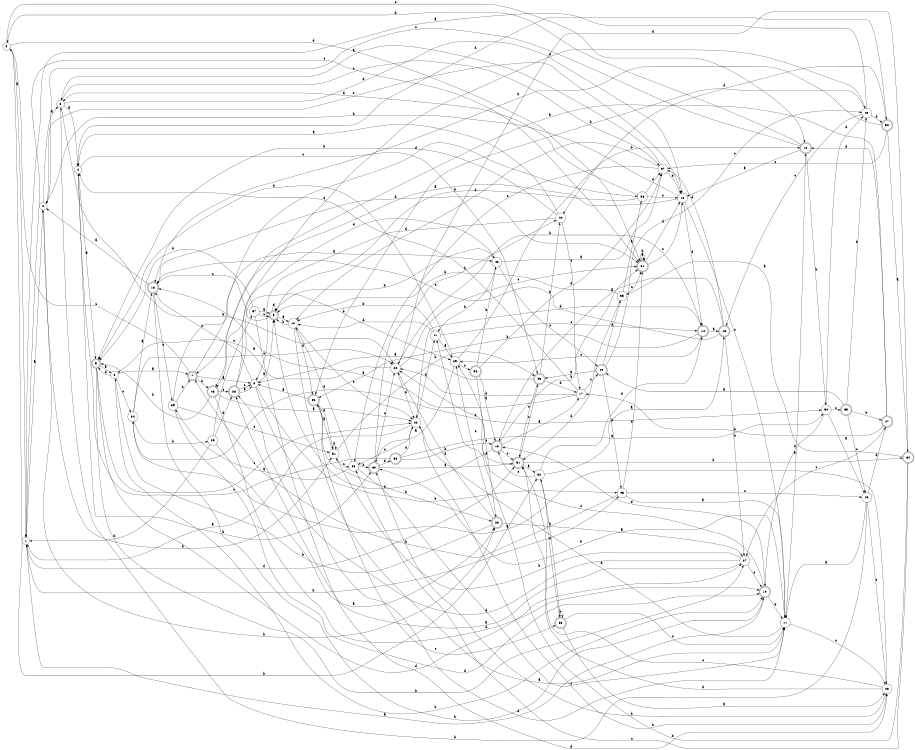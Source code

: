 digraph n47_1 {
__start0 [label="" shape="none"];

rankdir=LR;
size="8,5";

s0 [style="filled", color="black", fillcolor="white" shape="circle", label="0"];
s1 [style="filled", color="black", fillcolor="white" shape="circle", label="1"];
s2 [style="filled", color="black", fillcolor="white" shape="circle", label="2"];
s3 [style="filled", color="black", fillcolor="white" shape="circle", label="3"];
s4 [style="filled", color="black", fillcolor="white" shape="circle", label="4"];
s5 [style="rounded,filled", color="black", fillcolor="white" shape="doublecircle", label="5"];
s6 [style="filled", color="black", fillcolor="white" shape="circle", label="6"];
s7 [style="rounded,filled", color="black", fillcolor="white" shape="doublecircle", label="7"];
s8 [style="filled", color="black", fillcolor="white" shape="circle", label="8"];
s9 [style="rounded,filled", color="black", fillcolor="white" shape="doublecircle", label="9"];
s10 [style="filled", color="black", fillcolor="white" shape="circle", label="10"];
s11 [style="filled", color="black", fillcolor="white" shape="circle", label="11"];
s12 [style="rounded,filled", color="black", fillcolor="white" shape="doublecircle", label="12"];
s13 [style="filled", color="black", fillcolor="white" shape="circle", label="13"];
s14 [style="rounded,filled", color="black", fillcolor="white" shape="doublecircle", label="14"];
s15 [style="rounded,filled", color="black", fillcolor="white" shape="doublecircle", label="15"];
s16 [style="rounded,filled", color="black", fillcolor="white" shape="doublecircle", label="16"];
s17 [style="filled", color="black", fillcolor="white" shape="circle", label="17"];
s18 [style="rounded,filled", color="black", fillcolor="white" shape="doublecircle", label="18"];
s19 [style="rounded,filled", color="black", fillcolor="white" shape="doublecircle", label="19"];
s20 [style="filled", color="black", fillcolor="white" shape="circle", label="20"];
s21 [style="rounded,filled", color="black", fillcolor="white" shape="doublecircle", label="21"];
s22 [style="filled", color="black", fillcolor="white" shape="circle", label="22"];
s23 [style="filled", color="black", fillcolor="white" shape="circle", label="23"];
s24 [style="filled", color="black", fillcolor="white" shape="circle", label="24"];
s25 [style="filled", color="black", fillcolor="white" shape="circle", label="25"];
s26 [style="rounded,filled", color="black", fillcolor="white" shape="doublecircle", label="26"];
s27 [style="filled", color="black", fillcolor="white" shape="circle", label="27"];
s28 [style="rounded,filled", color="black", fillcolor="white" shape="doublecircle", label="28"];
s29 [style="filled", color="black", fillcolor="white" shape="circle", label="29"];
s30 [style="rounded,filled", color="black", fillcolor="white" shape="doublecircle", label="30"];
s31 [style="rounded,filled", color="black", fillcolor="white" shape="doublecircle", label="31"];
s32 [style="filled", color="black", fillcolor="white" shape="circle", label="32"];
s33 [style="rounded,filled", color="black", fillcolor="white" shape="doublecircle", label="33"];
s34 [style="rounded,filled", color="black", fillcolor="white" shape="doublecircle", label="34"];
s35 [style="filled", color="black", fillcolor="white" shape="circle", label="35"];
s36 [style="filled", color="black", fillcolor="white" shape="circle", label="36"];
s37 [style="filled", color="black", fillcolor="white" shape="circle", label="37"];
s38 [style="filled", color="black", fillcolor="white" shape="circle", label="38"];
s39 [style="filled", color="black", fillcolor="white" shape="circle", label="39"];
s40 [style="filled", color="black", fillcolor="white" shape="circle", label="40"];
s41 [style="filled", color="black", fillcolor="white" shape="circle", label="41"];
s42 [style="rounded,filled", color="black", fillcolor="white" shape="doublecircle", label="42"];
s43 [style="rounded,filled", color="black", fillcolor="white" shape="doublecircle", label="43"];
s44 [style="filled", color="black", fillcolor="white" shape="circle", label="44"];
s45 [style="filled", color="black", fillcolor="white" shape="circle", label="45"];
s46 [style="filled", color="black", fillcolor="white" shape="circle", label="46"];
s47 [style="rounded,filled", color="black", fillcolor="white" shape="doublecircle", label="47"];
s48 [style="rounded,filled", color="black", fillcolor="white" shape="doublecircle", label="48"];
s49 [style="filled", color="black", fillcolor="white" shape="circle", label="49"];
s50 [style="rounded,filled", color="black", fillcolor="white" shape="doublecircle", label="50"];
s51 [style="filled", color="black", fillcolor="white" shape="circle", label="51"];
s52 [style="rounded,filled", color="black", fillcolor="white" shape="doublecircle", label="52"];
s53 [style="rounded,filled", color="black", fillcolor="white" shape="doublecircle", label="53"];
s54 [style="filled", color="black", fillcolor="white" shape="circle", label="54"];
s55 [style="rounded,filled", color="black", fillcolor="white" shape="doublecircle", label="55"];
s56 [style="rounded,filled", color="black", fillcolor="white" shape="doublecircle", label="56"];
s57 [style="filled", color="black", fillcolor="white" shape="circle", label="57"];
s0 -> s1 [label="a"];
s0 -> s32 [label="b"];
s0 -> s12 [label="c"];
s0 -> s21 [label="d"];
s1 -> s2 [label="a"];
s1 -> s45 [label="b"];
s1 -> s21 [label="c"];
s1 -> s31 [label="d"];
s2 -> s3 [label="a"];
s2 -> s26 [label="b"];
s2 -> s13 [label="c"];
s2 -> s51 [label="d"];
s3 -> s4 [label="a"];
s3 -> s20 [label="b"];
s3 -> s37 [label="c"];
s3 -> s13 [label="d"];
s4 -> s5 [label="a"];
s4 -> s30 [label="b"];
s4 -> s43 [label="c"];
s4 -> s52 [label="d"];
s5 -> s6 [label="a"];
s5 -> s27 [label="b"];
s5 -> s22 [label="c"];
s5 -> s27 [label="d"];
s6 -> s7 [label="a"];
s6 -> s19 [label="b"];
s6 -> s24 [label="c"];
s6 -> s5 [label="d"];
s7 -> s8 [label="a"];
s7 -> s48 [label="b"];
s7 -> s0 [label="c"];
s7 -> s36 [label="d"];
s8 -> s9 [label="a"];
s8 -> s45 [label="b"];
s8 -> s18 [label="c"];
s8 -> s11 [label="d"];
s9 -> s10 [label="a"];
s9 -> s40 [label="b"];
s9 -> s18 [label="c"];
s9 -> s9 [label="d"];
s10 -> s11 [label="a"];
s10 -> s9 [label="b"];
s10 -> s22 [label="c"];
s10 -> s50 [label="d"];
s11 -> s12 [label="a"];
s11 -> s30 [label="b"];
s11 -> s23 [label="c"];
s11 -> s22 [label="d"];
s12 -> s13 [label="a"];
s12 -> s54 [label="b"];
s12 -> s2 [label="c"];
s12 -> s0 [label="d"];
s13 -> s7 [label="a"];
s13 -> s2 [label="b"];
s13 -> s11 [label="c"];
s13 -> s14 [label="d"];
s14 -> s15 [label="a"];
s14 -> s50 [label="b"];
s14 -> s29 [label="c"];
s14 -> s22 [label="d"];
s15 -> s16 [label="a"];
s15 -> s27 [label="b"];
s15 -> s18 [label="c"];
s15 -> s37 [label="d"];
s16 -> s17 [label="a"];
s16 -> s21 [label="b"];
s16 -> s31 [label="c"];
s16 -> s9 [label="d"];
s17 -> s18 [label="a"];
s17 -> s20 [label="b"];
s17 -> s42 [label="c"];
s17 -> s4 [label="d"];
s18 -> s2 [label="a"];
s18 -> s19 [label="b"];
s18 -> s39 [label="c"];
s18 -> s21 [label="d"];
s19 -> s1 [label="a"];
s19 -> s11 [label="b"];
s19 -> s20 [label="c"];
s19 -> s16 [label="d"];
s20 -> s6 [label="a"];
s20 -> s14 [label="b"];
s20 -> s21 [label="c"];
s20 -> s22 [label="d"];
s21 -> s21 [label="a"];
s21 -> s21 [label="b"];
s21 -> s13 [label="c"];
s21 -> s13 [label="d"];
s22 -> s1 [label="a"];
s22 -> s23 [label="b"];
s22 -> s38 [label="c"];
s22 -> s41 [label="d"];
s23 -> s24 [label="a"];
s23 -> s30 [label="b"];
s23 -> s31 [label="c"];
s23 -> s31 [label="d"];
s24 -> s18 [label="a"];
s24 -> s25 [label="b"];
s24 -> s20 [label="c"];
s24 -> s54 [label="d"];
s25 -> s26 [label="a"];
s25 -> s1 [label="b"];
s25 -> s57 [label="c"];
s25 -> s28 [label="d"];
s26 -> s27 [label="a"];
s26 -> s6 [label="b"];
s26 -> s29 [label="c"];
s26 -> s20 [label="d"];
s27 -> s28 [label="a"];
s27 -> s51 [label="b"];
s27 -> s19 [label="c"];
s27 -> s28 [label="d"];
s28 -> s8 [label="a"];
s28 -> s29 [label="b"];
s28 -> s8 [label="c"];
s28 -> s49 [label="d"];
s29 -> s30 [label="a"];
s29 -> s12 [label="b"];
s29 -> s56 [label="c"];
s29 -> s5 [label="d"];
s30 -> s31 [label="a"];
s30 -> s44 [label="b"];
s30 -> s20 [label="c"];
s30 -> s53 [label="d"];
s31 -> s32 [label="a"];
s31 -> s34 [label="b"];
s31 -> s43 [label="c"];
s31 -> s29 [label="d"];
s32 -> s15 [label="a"];
s32 -> s33 [label="b"];
s32 -> s16 [label="c"];
s32 -> s14 [label="d"];
s33 -> s23 [label="a"];
s33 -> s33 [label="b"];
s33 -> s11 [label="c"];
s33 -> s32 [label="d"];
s34 -> s35 [label="a"];
s34 -> s41 [label="b"];
s34 -> s38 [label="c"];
s34 -> s20 [label="d"];
s35 -> s36 [label="a"];
s35 -> s9 [label="b"];
s35 -> s21 [label="c"];
s35 -> s31 [label="d"];
s36 -> s3 [label="a"];
s36 -> s9 [label="b"];
s36 -> s13 [label="c"];
s36 -> s37 [label="d"];
s37 -> s3 [label="a"];
s37 -> s13 [label="b"];
s37 -> s38 [label="c"];
s37 -> s10 [label="d"];
s38 -> s39 [label="a"];
s38 -> s30 [label="b"];
s38 -> s11 [label="c"];
s38 -> s10 [label="d"];
s39 -> s40 [label="a"];
s39 -> s7 [label="b"];
s39 -> s51 [label="c"];
s39 -> s19 [label="d"];
s40 -> s37 [label="a"];
s40 -> s41 [label="b"];
s40 -> s42 [label="c"];
s40 -> s48 [label="d"];
s41 -> s29 [label="a"];
s41 -> s10 [label="b"];
s41 -> s14 [label="c"];
s41 -> s10 [label="d"];
s42 -> s43 [label="a"];
s42 -> s45 [label="b"];
s42 -> s49 [label="c"];
s42 -> s35 [label="d"];
s43 -> s8 [label="a"];
s43 -> s44 [label="b"];
s43 -> s31 [label="c"];
s43 -> s17 [label="d"];
s44 -> s4 [label="a"];
s44 -> s5 [label="b"];
s44 -> s17 [label="c"];
s44 -> s8 [label="d"];
s45 -> s11 [label="a"];
s45 -> s7 [label="b"];
s45 -> s46 [label="c"];
s45 -> s21 [label="d"];
s46 -> s11 [label="a"];
s46 -> s3 [label="b"];
s46 -> s23 [label="c"];
s46 -> s47 [label="d"];
s47 -> s48 [label="a"];
s47 -> s17 [label="b"];
s47 -> s27 [label="c"];
s47 -> s12 [label="d"];
s48 -> s22 [label="a"];
s48 -> s5 [label="b"];
s48 -> s28 [label="c"];
s48 -> s19 [label="d"];
s49 -> s1 [label="a"];
s49 -> s50 [label="b"];
s49 -> s15 [label="c"];
s49 -> s52 [label="d"];
s50 -> s8 [label="a"];
s50 -> s26 [label="b"];
s50 -> s33 [label="c"];
s50 -> s51 [label="d"];
s51 -> s50 [label="a"];
s51 -> s43 [label="b"];
s51 -> s38 [label="c"];
s51 -> s51 [label="d"];
s52 -> s34 [label="a"];
s52 -> s18 [label="b"];
s52 -> s37 [label="c"];
s52 -> s44 [label="d"];
s53 -> s54 [label="a"];
s53 -> s16 [label="b"];
s53 -> s4 [label="c"];
s53 -> s22 [label="d"];
s54 -> s46 [label="a"];
s54 -> s19 [label="b"];
s54 -> s55 [label="c"];
s54 -> s49 [label="d"];
s55 -> s42 [label="a"];
s55 -> s47 [label="b"];
s55 -> s46 [label="c"];
s55 -> s49 [label="d"];
s56 -> s16 [label="a"];
s56 -> s40 [label="b"];
s56 -> s26 [label="c"];
s56 -> s37 [label="d"];
s57 -> s9 [label="a"];
s57 -> s5 [label="b"];
s57 -> s9 [label="c"];
s57 -> s23 [label="d"];

}